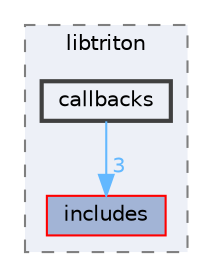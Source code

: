 digraph "/Users/jonathan/Works/Tools/Triton/src/libtriton/callbacks"
{
 // LATEX_PDF_SIZE
  bgcolor="transparent";
  edge [fontname=Helvetica,fontsize=10,labelfontname=Helvetica,labelfontsize=10];
  node [fontname=Helvetica,fontsize=10,shape=box,height=0.2,width=0.4];
  compound=true
  subgraph clusterdir_37d3c20575c22bcebdec4fca2de67aba {
    graph [ bgcolor="#edf0f7", pencolor="grey50", label="libtriton", fontname=Helvetica,fontsize=10 style="filled,dashed", URL="dir_37d3c20575c22bcebdec4fca2de67aba.html",tooltip=""]
  dir_f9d272ec16541780a187e9fc1e6dde2e [label="includes", fillcolor="#a2b4d6", color="red", style="filled", URL="dir_f9d272ec16541780a187e9fc1e6dde2e.html",tooltip=""];
  dir_15c049750ec39e68a2db883d2ce2b96c [label="callbacks", fillcolor="#edf0f7", color="grey25", style="filled,bold", URL="dir_15c049750ec39e68a2db883d2ce2b96c.html",tooltip=""];
  }
  dir_15c049750ec39e68a2db883d2ce2b96c->dir_f9d272ec16541780a187e9fc1e6dde2e [headlabel="3", labeldistance=1.5 headhref="dir_000008_000011.html" color="steelblue1" fontcolor="steelblue1"];
}
